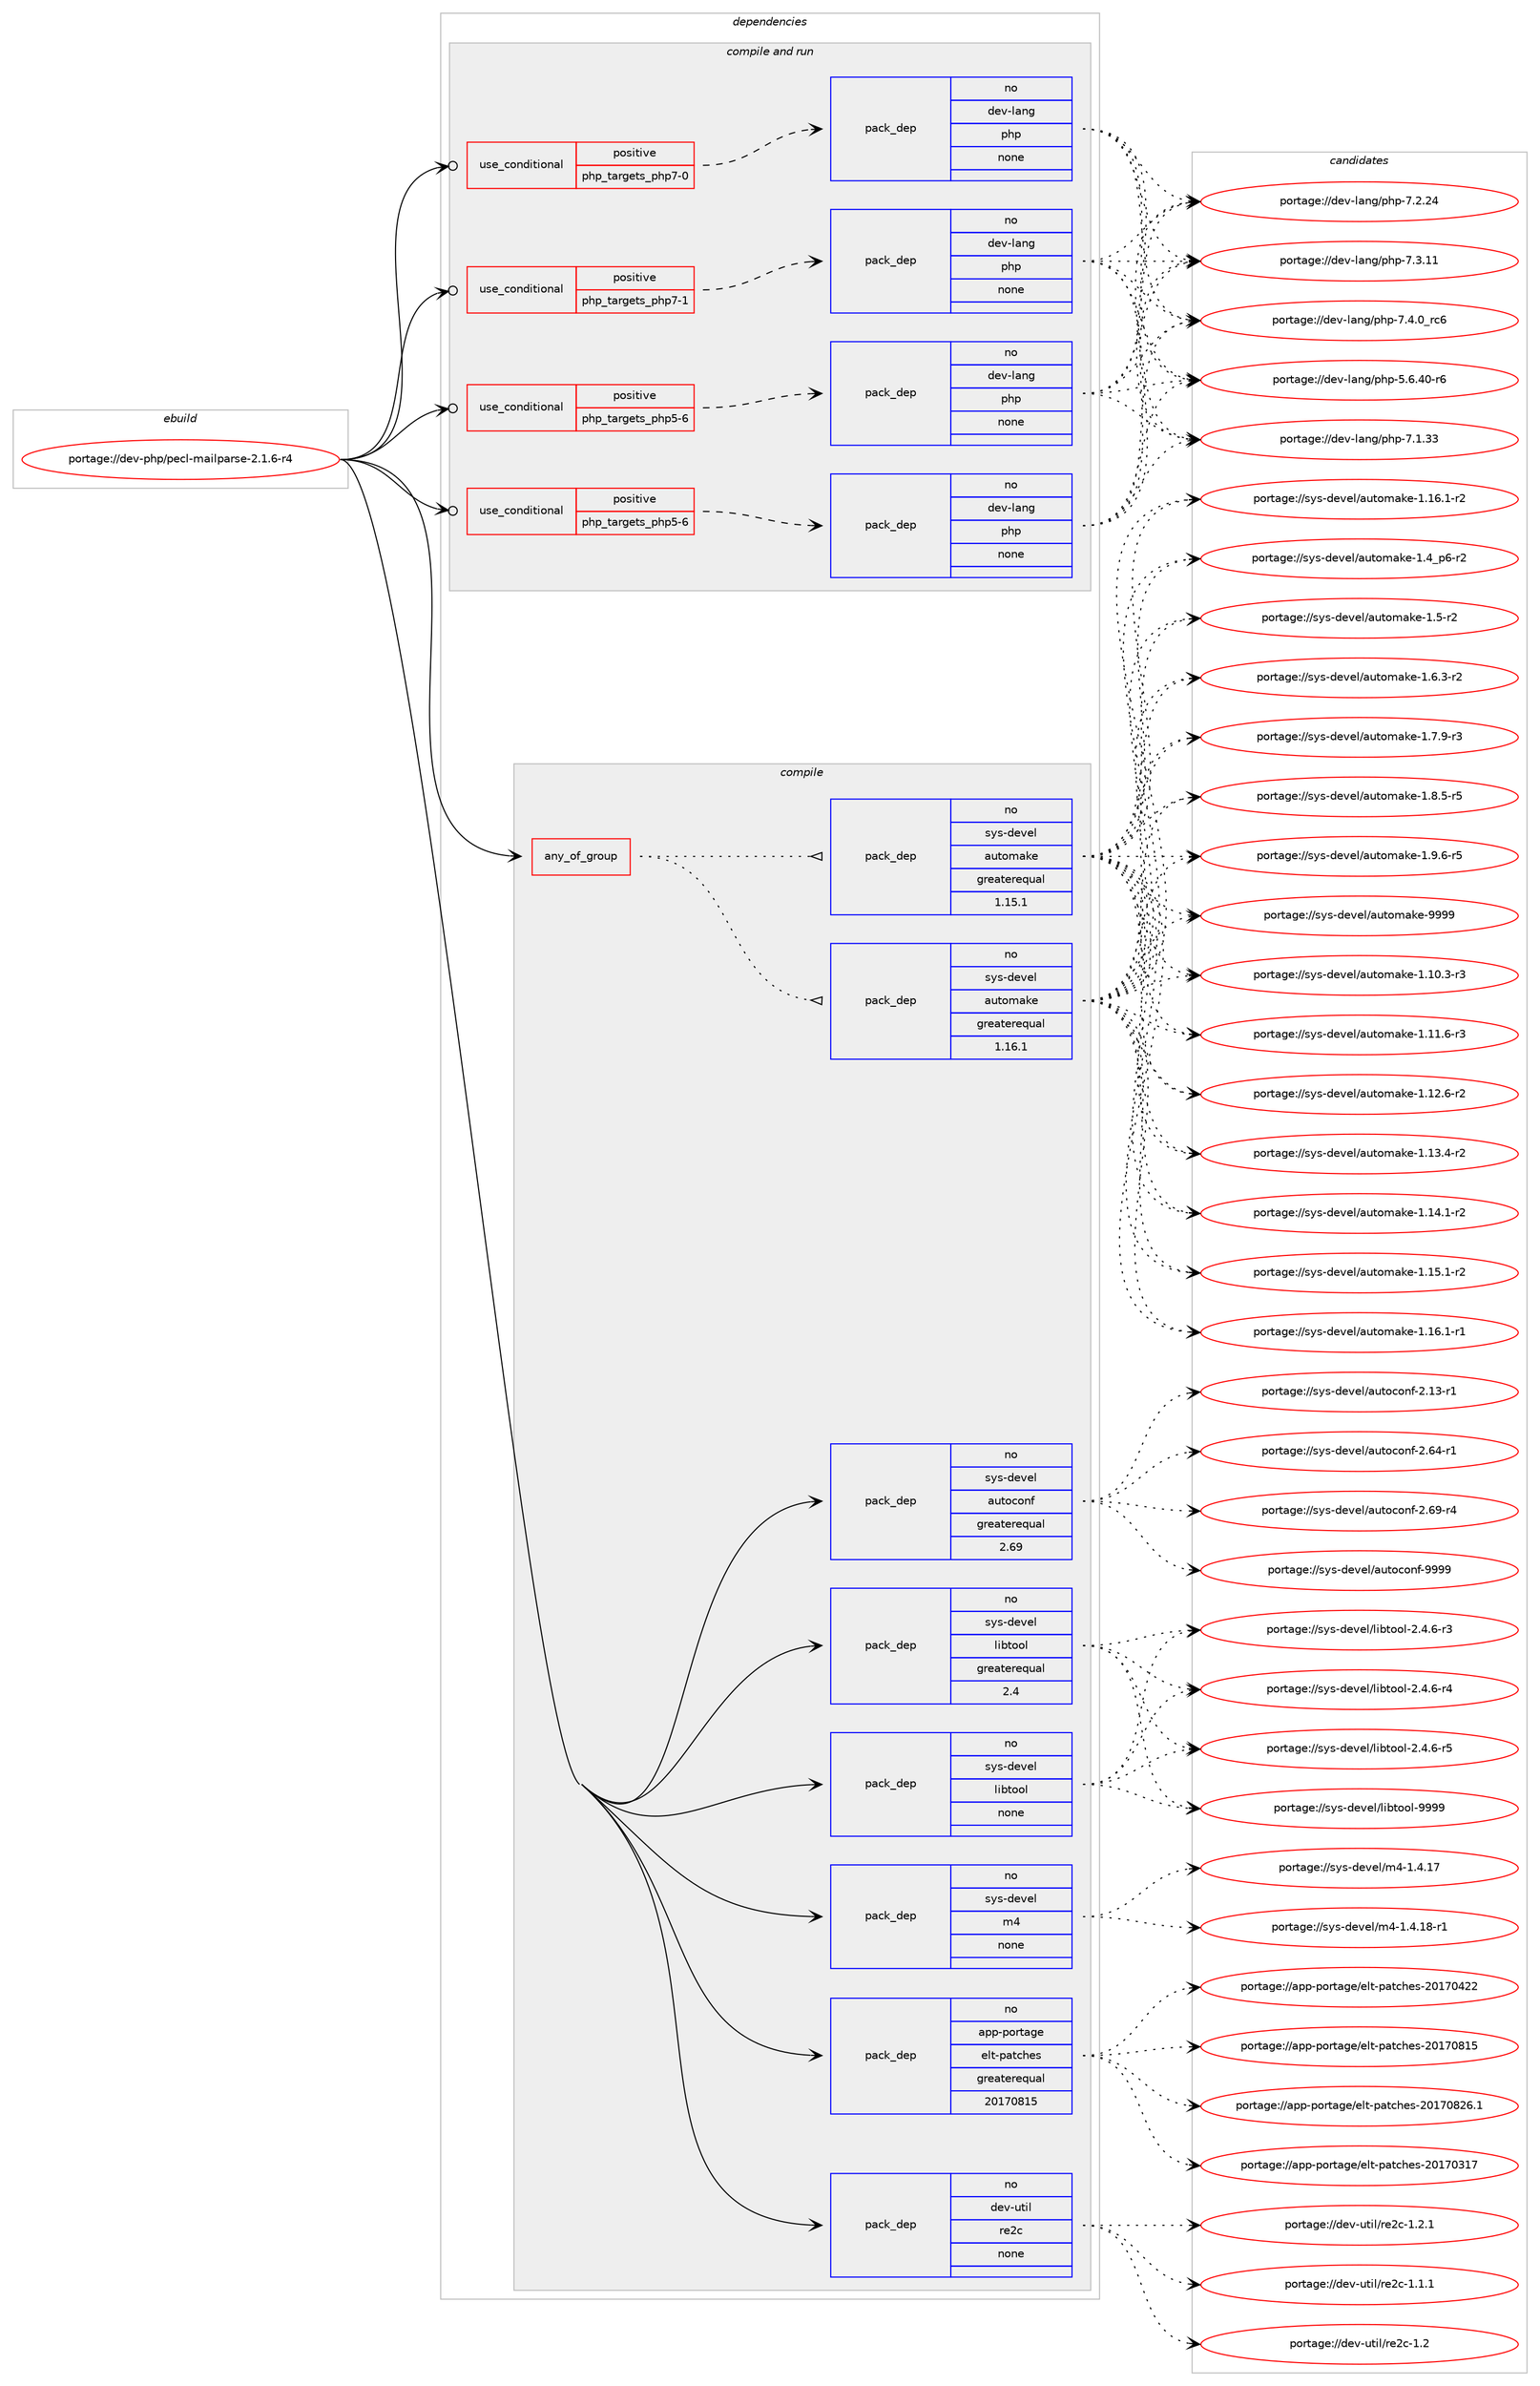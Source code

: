 digraph prolog {

# *************
# Graph options
# *************

newrank=true;
concentrate=true;
compound=true;
graph [rankdir=LR,fontname=Helvetica,fontsize=10,ranksep=1.5];#, ranksep=2.5, nodesep=0.2];
edge  [arrowhead=vee];
node  [fontname=Helvetica,fontsize=10];

# **********
# The ebuild
# **********

subgraph cluster_leftcol {
color=gray;
rank=same;
label=<<i>ebuild</i>>;
id [label="portage://dev-php/pecl-mailparse-2.1.6-r4", color=red, width=4, href="../dev-php/pecl-mailparse-2.1.6-r4.svg"];
}

# ****************
# The dependencies
# ****************

subgraph cluster_midcol {
color=gray;
label=<<i>dependencies</i>>;
subgraph cluster_compile {
fillcolor="#eeeeee";
style=filled;
label=<<i>compile</i>>;
subgraph any3167 {
dependency125245 [label=<<TABLE BORDER="0" CELLBORDER="1" CELLSPACING="0" CELLPADDING="4"><TR><TD CELLPADDING="10">any_of_group</TD></TR></TABLE>>, shape=none, color=red];subgraph pack97760 {
dependency125246 [label=<<TABLE BORDER="0" CELLBORDER="1" CELLSPACING="0" CELLPADDING="4" WIDTH="220"><TR><TD ROWSPAN="6" CELLPADDING="30">pack_dep</TD></TR><TR><TD WIDTH="110">no</TD></TR><TR><TD>sys-devel</TD></TR><TR><TD>automake</TD></TR><TR><TD>greaterequal</TD></TR><TR><TD>1.16.1</TD></TR></TABLE>>, shape=none, color=blue];
}
dependency125245:e -> dependency125246:w [weight=20,style="dotted",arrowhead="oinv"];
subgraph pack97761 {
dependency125247 [label=<<TABLE BORDER="0" CELLBORDER="1" CELLSPACING="0" CELLPADDING="4" WIDTH="220"><TR><TD ROWSPAN="6" CELLPADDING="30">pack_dep</TD></TR><TR><TD WIDTH="110">no</TD></TR><TR><TD>sys-devel</TD></TR><TR><TD>automake</TD></TR><TR><TD>greaterequal</TD></TR><TR><TD>1.15.1</TD></TR></TABLE>>, shape=none, color=blue];
}
dependency125245:e -> dependency125247:w [weight=20,style="dotted",arrowhead="oinv"];
}
id:e -> dependency125245:w [weight=20,style="solid",arrowhead="vee"];
subgraph pack97762 {
dependency125248 [label=<<TABLE BORDER="0" CELLBORDER="1" CELLSPACING="0" CELLPADDING="4" WIDTH="220"><TR><TD ROWSPAN="6" CELLPADDING="30">pack_dep</TD></TR><TR><TD WIDTH="110">no</TD></TR><TR><TD>app-portage</TD></TR><TR><TD>elt-patches</TD></TR><TR><TD>greaterequal</TD></TR><TR><TD>20170815</TD></TR></TABLE>>, shape=none, color=blue];
}
id:e -> dependency125248:w [weight=20,style="solid",arrowhead="vee"];
subgraph pack97763 {
dependency125249 [label=<<TABLE BORDER="0" CELLBORDER="1" CELLSPACING="0" CELLPADDING="4" WIDTH="220"><TR><TD ROWSPAN="6" CELLPADDING="30">pack_dep</TD></TR><TR><TD WIDTH="110">no</TD></TR><TR><TD>dev-util</TD></TR><TR><TD>re2c</TD></TR><TR><TD>none</TD></TR><TR><TD></TD></TR></TABLE>>, shape=none, color=blue];
}
id:e -> dependency125249:w [weight=20,style="solid",arrowhead="vee"];
subgraph pack97764 {
dependency125250 [label=<<TABLE BORDER="0" CELLBORDER="1" CELLSPACING="0" CELLPADDING="4" WIDTH="220"><TR><TD ROWSPAN="6" CELLPADDING="30">pack_dep</TD></TR><TR><TD WIDTH="110">no</TD></TR><TR><TD>sys-devel</TD></TR><TR><TD>autoconf</TD></TR><TR><TD>greaterequal</TD></TR><TR><TD>2.69</TD></TR></TABLE>>, shape=none, color=blue];
}
id:e -> dependency125250:w [weight=20,style="solid",arrowhead="vee"];
subgraph pack97765 {
dependency125251 [label=<<TABLE BORDER="0" CELLBORDER="1" CELLSPACING="0" CELLPADDING="4" WIDTH="220"><TR><TD ROWSPAN="6" CELLPADDING="30">pack_dep</TD></TR><TR><TD WIDTH="110">no</TD></TR><TR><TD>sys-devel</TD></TR><TR><TD>libtool</TD></TR><TR><TD>greaterequal</TD></TR><TR><TD>2.4</TD></TR></TABLE>>, shape=none, color=blue];
}
id:e -> dependency125251:w [weight=20,style="solid",arrowhead="vee"];
subgraph pack97766 {
dependency125252 [label=<<TABLE BORDER="0" CELLBORDER="1" CELLSPACING="0" CELLPADDING="4" WIDTH="220"><TR><TD ROWSPAN="6" CELLPADDING="30">pack_dep</TD></TR><TR><TD WIDTH="110">no</TD></TR><TR><TD>sys-devel</TD></TR><TR><TD>libtool</TD></TR><TR><TD>none</TD></TR><TR><TD></TD></TR></TABLE>>, shape=none, color=blue];
}
id:e -> dependency125252:w [weight=20,style="solid",arrowhead="vee"];
subgraph pack97767 {
dependency125253 [label=<<TABLE BORDER="0" CELLBORDER="1" CELLSPACING="0" CELLPADDING="4" WIDTH="220"><TR><TD ROWSPAN="6" CELLPADDING="30">pack_dep</TD></TR><TR><TD WIDTH="110">no</TD></TR><TR><TD>sys-devel</TD></TR><TR><TD>m4</TD></TR><TR><TD>none</TD></TR><TR><TD></TD></TR></TABLE>>, shape=none, color=blue];
}
id:e -> dependency125253:w [weight=20,style="solid",arrowhead="vee"];
}
subgraph cluster_compileandrun {
fillcolor="#eeeeee";
style=filled;
label=<<i>compile and run</i>>;
subgraph cond24253 {
dependency125254 [label=<<TABLE BORDER="0" CELLBORDER="1" CELLSPACING="0" CELLPADDING="4"><TR><TD ROWSPAN="3" CELLPADDING="10">use_conditional</TD></TR><TR><TD>positive</TD></TR><TR><TD>php_targets_php5-6</TD></TR></TABLE>>, shape=none, color=red];
subgraph pack97768 {
dependency125255 [label=<<TABLE BORDER="0" CELLBORDER="1" CELLSPACING="0" CELLPADDING="4" WIDTH="220"><TR><TD ROWSPAN="6" CELLPADDING="30">pack_dep</TD></TR><TR><TD WIDTH="110">no</TD></TR><TR><TD>dev-lang</TD></TR><TR><TD>php</TD></TR><TR><TD>none</TD></TR><TR><TD></TD></TR></TABLE>>, shape=none, color=blue];
}
dependency125254:e -> dependency125255:w [weight=20,style="dashed",arrowhead="vee"];
}
id:e -> dependency125254:w [weight=20,style="solid",arrowhead="odotvee"];
subgraph cond24254 {
dependency125256 [label=<<TABLE BORDER="0" CELLBORDER="1" CELLSPACING="0" CELLPADDING="4"><TR><TD ROWSPAN="3" CELLPADDING="10">use_conditional</TD></TR><TR><TD>positive</TD></TR><TR><TD>php_targets_php5-6</TD></TR></TABLE>>, shape=none, color=red];
subgraph pack97769 {
dependency125257 [label=<<TABLE BORDER="0" CELLBORDER="1" CELLSPACING="0" CELLPADDING="4" WIDTH="220"><TR><TD ROWSPAN="6" CELLPADDING="30">pack_dep</TD></TR><TR><TD WIDTH="110">no</TD></TR><TR><TD>dev-lang</TD></TR><TR><TD>php</TD></TR><TR><TD>none</TD></TR><TR><TD></TD></TR></TABLE>>, shape=none, color=blue];
}
dependency125256:e -> dependency125257:w [weight=20,style="dashed",arrowhead="vee"];
}
id:e -> dependency125256:w [weight=20,style="solid",arrowhead="odotvee"];
subgraph cond24255 {
dependency125258 [label=<<TABLE BORDER="0" CELLBORDER="1" CELLSPACING="0" CELLPADDING="4"><TR><TD ROWSPAN="3" CELLPADDING="10">use_conditional</TD></TR><TR><TD>positive</TD></TR><TR><TD>php_targets_php7-0</TD></TR></TABLE>>, shape=none, color=red];
subgraph pack97770 {
dependency125259 [label=<<TABLE BORDER="0" CELLBORDER="1" CELLSPACING="0" CELLPADDING="4" WIDTH="220"><TR><TD ROWSPAN="6" CELLPADDING="30">pack_dep</TD></TR><TR><TD WIDTH="110">no</TD></TR><TR><TD>dev-lang</TD></TR><TR><TD>php</TD></TR><TR><TD>none</TD></TR><TR><TD></TD></TR></TABLE>>, shape=none, color=blue];
}
dependency125258:e -> dependency125259:w [weight=20,style="dashed",arrowhead="vee"];
}
id:e -> dependency125258:w [weight=20,style="solid",arrowhead="odotvee"];
subgraph cond24256 {
dependency125260 [label=<<TABLE BORDER="0" CELLBORDER="1" CELLSPACING="0" CELLPADDING="4"><TR><TD ROWSPAN="3" CELLPADDING="10">use_conditional</TD></TR><TR><TD>positive</TD></TR><TR><TD>php_targets_php7-1</TD></TR></TABLE>>, shape=none, color=red];
subgraph pack97771 {
dependency125261 [label=<<TABLE BORDER="0" CELLBORDER="1" CELLSPACING="0" CELLPADDING="4" WIDTH="220"><TR><TD ROWSPAN="6" CELLPADDING="30">pack_dep</TD></TR><TR><TD WIDTH="110">no</TD></TR><TR><TD>dev-lang</TD></TR><TR><TD>php</TD></TR><TR><TD>none</TD></TR><TR><TD></TD></TR></TABLE>>, shape=none, color=blue];
}
dependency125260:e -> dependency125261:w [weight=20,style="dashed",arrowhead="vee"];
}
id:e -> dependency125260:w [weight=20,style="solid",arrowhead="odotvee"];
}
subgraph cluster_run {
fillcolor="#eeeeee";
style=filled;
label=<<i>run</i>>;
}
}

# **************
# The candidates
# **************

subgraph cluster_choices {
rank=same;
color=gray;
label=<<i>candidates</i>>;

subgraph choice97760 {
color=black;
nodesep=1;
choiceportage11512111545100101118101108479711711611110997107101454946494846514511451 [label="portage://sys-devel/automake-1.10.3-r3", color=red, width=4,href="../sys-devel/automake-1.10.3-r3.svg"];
choiceportage11512111545100101118101108479711711611110997107101454946494946544511451 [label="portage://sys-devel/automake-1.11.6-r3", color=red, width=4,href="../sys-devel/automake-1.11.6-r3.svg"];
choiceportage11512111545100101118101108479711711611110997107101454946495046544511450 [label="portage://sys-devel/automake-1.12.6-r2", color=red, width=4,href="../sys-devel/automake-1.12.6-r2.svg"];
choiceportage11512111545100101118101108479711711611110997107101454946495146524511450 [label="portage://sys-devel/automake-1.13.4-r2", color=red, width=4,href="../sys-devel/automake-1.13.4-r2.svg"];
choiceportage11512111545100101118101108479711711611110997107101454946495246494511450 [label="portage://sys-devel/automake-1.14.1-r2", color=red, width=4,href="../sys-devel/automake-1.14.1-r2.svg"];
choiceportage11512111545100101118101108479711711611110997107101454946495346494511450 [label="portage://sys-devel/automake-1.15.1-r2", color=red, width=4,href="../sys-devel/automake-1.15.1-r2.svg"];
choiceportage11512111545100101118101108479711711611110997107101454946495446494511449 [label="portage://sys-devel/automake-1.16.1-r1", color=red, width=4,href="../sys-devel/automake-1.16.1-r1.svg"];
choiceportage11512111545100101118101108479711711611110997107101454946495446494511450 [label="portage://sys-devel/automake-1.16.1-r2", color=red, width=4,href="../sys-devel/automake-1.16.1-r2.svg"];
choiceportage115121115451001011181011084797117116111109971071014549465295112544511450 [label="portage://sys-devel/automake-1.4_p6-r2", color=red, width=4,href="../sys-devel/automake-1.4_p6-r2.svg"];
choiceportage11512111545100101118101108479711711611110997107101454946534511450 [label="portage://sys-devel/automake-1.5-r2", color=red, width=4,href="../sys-devel/automake-1.5-r2.svg"];
choiceportage115121115451001011181011084797117116111109971071014549465446514511450 [label="portage://sys-devel/automake-1.6.3-r2", color=red, width=4,href="../sys-devel/automake-1.6.3-r2.svg"];
choiceportage115121115451001011181011084797117116111109971071014549465546574511451 [label="portage://sys-devel/automake-1.7.9-r3", color=red, width=4,href="../sys-devel/automake-1.7.9-r3.svg"];
choiceportage115121115451001011181011084797117116111109971071014549465646534511453 [label="portage://sys-devel/automake-1.8.5-r5", color=red, width=4,href="../sys-devel/automake-1.8.5-r5.svg"];
choiceportage115121115451001011181011084797117116111109971071014549465746544511453 [label="portage://sys-devel/automake-1.9.6-r5", color=red, width=4,href="../sys-devel/automake-1.9.6-r5.svg"];
choiceportage115121115451001011181011084797117116111109971071014557575757 [label="portage://sys-devel/automake-9999", color=red, width=4,href="../sys-devel/automake-9999.svg"];
dependency125246:e -> choiceportage11512111545100101118101108479711711611110997107101454946494846514511451:w [style=dotted,weight="100"];
dependency125246:e -> choiceportage11512111545100101118101108479711711611110997107101454946494946544511451:w [style=dotted,weight="100"];
dependency125246:e -> choiceportage11512111545100101118101108479711711611110997107101454946495046544511450:w [style=dotted,weight="100"];
dependency125246:e -> choiceportage11512111545100101118101108479711711611110997107101454946495146524511450:w [style=dotted,weight="100"];
dependency125246:e -> choiceportage11512111545100101118101108479711711611110997107101454946495246494511450:w [style=dotted,weight="100"];
dependency125246:e -> choiceportage11512111545100101118101108479711711611110997107101454946495346494511450:w [style=dotted,weight="100"];
dependency125246:e -> choiceportage11512111545100101118101108479711711611110997107101454946495446494511449:w [style=dotted,weight="100"];
dependency125246:e -> choiceportage11512111545100101118101108479711711611110997107101454946495446494511450:w [style=dotted,weight="100"];
dependency125246:e -> choiceportage115121115451001011181011084797117116111109971071014549465295112544511450:w [style=dotted,weight="100"];
dependency125246:e -> choiceportage11512111545100101118101108479711711611110997107101454946534511450:w [style=dotted,weight="100"];
dependency125246:e -> choiceportage115121115451001011181011084797117116111109971071014549465446514511450:w [style=dotted,weight="100"];
dependency125246:e -> choiceportage115121115451001011181011084797117116111109971071014549465546574511451:w [style=dotted,weight="100"];
dependency125246:e -> choiceportage115121115451001011181011084797117116111109971071014549465646534511453:w [style=dotted,weight="100"];
dependency125246:e -> choiceportage115121115451001011181011084797117116111109971071014549465746544511453:w [style=dotted,weight="100"];
dependency125246:e -> choiceportage115121115451001011181011084797117116111109971071014557575757:w [style=dotted,weight="100"];
}
subgraph choice97761 {
color=black;
nodesep=1;
choiceportage11512111545100101118101108479711711611110997107101454946494846514511451 [label="portage://sys-devel/automake-1.10.3-r3", color=red, width=4,href="../sys-devel/automake-1.10.3-r3.svg"];
choiceportage11512111545100101118101108479711711611110997107101454946494946544511451 [label="portage://sys-devel/automake-1.11.6-r3", color=red, width=4,href="../sys-devel/automake-1.11.6-r3.svg"];
choiceportage11512111545100101118101108479711711611110997107101454946495046544511450 [label="portage://sys-devel/automake-1.12.6-r2", color=red, width=4,href="../sys-devel/automake-1.12.6-r2.svg"];
choiceportage11512111545100101118101108479711711611110997107101454946495146524511450 [label="portage://sys-devel/automake-1.13.4-r2", color=red, width=4,href="../sys-devel/automake-1.13.4-r2.svg"];
choiceportage11512111545100101118101108479711711611110997107101454946495246494511450 [label="portage://sys-devel/automake-1.14.1-r2", color=red, width=4,href="../sys-devel/automake-1.14.1-r2.svg"];
choiceportage11512111545100101118101108479711711611110997107101454946495346494511450 [label="portage://sys-devel/automake-1.15.1-r2", color=red, width=4,href="../sys-devel/automake-1.15.1-r2.svg"];
choiceportage11512111545100101118101108479711711611110997107101454946495446494511449 [label="portage://sys-devel/automake-1.16.1-r1", color=red, width=4,href="../sys-devel/automake-1.16.1-r1.svg"];
choiceportage11512111545100101118101108479711711611110997107101454946495446494511450 [label="portage://sys-devel/automake-1.16.1-r2", color=red, width=4,href="../sys-devel/automake-1.16.1-r2.svg"];
choiceportage115121115451001011181011084797117116111109971071014549465295112544511450 [label="portage://sys-devel/automake-1.4_p6-r2", color=red, width=4,href="../sys-devel/automake-1.4_p6-r2.svg"];
choiceportage11512111545100101118101108479711711611110997107101454946534511450 [label="portage://sys-devel/automake-1.5-r2", color=red, width=4,href="../sys-devel/automake-1.5-r2.svg"];
choiceportage115121115451001011181011084797117116111109971071014549465446514511450 [label="portage://sys-devel/automake-1.6.3-r2", color=red, width=4,href="../sys-devel/automake-1.6.3-r2.svg"];
choiceportage115121115451001011181011084797117116111109971071014549465546574511451 [label="portage://sys-devel/automake-1.7.9-r3", color=red, width=4,href="../sys-devel/automake-1.7.9-r3.svg"];
choiceportage115121115451001011181011084797117116111109971071014549465646534511453 [label="portage://sys-devel/automake-1.8.5-r5", color=red, width=4,href="../sys-devel/automake-1.8.5-r5.svg"];
choiceportage115121115451001011181011084797117116111109971071014549465746544511453 [label="portage://sys-devel/automake-1.9.6-r5", color=red, width=4,href="../sys-devel/automake-1.9.6-r5.svg"];
choiceportage115121115451001011181011084797117116111109971071014557575757 [label="portage://sys-devel/automake-9999", color=red, width=4,href="../sys-devel/automake-9999.svg"];
dependency125247:e -> choiceportage11512111545100101118101108479711711611110997107101454946494846514511451:w [style=dotted,weight="100"];
dependency125247:e -> choiceportage11512111545100101118101108479711711611110997107101454946494946544511451:w [style=dotted,weight="100"];
dependency125247:e -> choiceportage11512111545100101118101108479711711611110997107101454946495046544511450:w [style=dotted,weight="100"];
dependency125247:e -> choiceportage11512111545100101118101108479711711611110997107101454946495146524511450:w [style=dotted,weight="100"];
dependency125247:e -> choiceportage11512111545100101118101108479711711611110997107101454946495246494511450:w [style=dotted,weight="100"];
dependency125247:e -> choiceportage11512111545100101118101108479711711611110997107101454946495346494511450:w [style=dotted,weight="100"];
dependency125247:e -> choiceportage11512111545100101118101108479711711611110997107101454946495446494511449:w [style=dotted,weight="100"];
dependency125247:e -> choiceportage11512111545100101118101108479711711611110997107101454946495446494511450:w [style=dotted,weight="100"];
dependency125247:e -> choiceportage115121115451001011181011084797117116111109971071014549465295112544511450:w [style=dotted,weight="100"];
dependency125247:e -> choiceportage11512111545100101118101108479711711611110997107101454946534511450:w [style=dotted,weight="100"];
dependency125247:e -> choiceportage115121115451001011181011084797117116111109971071014549465446514511450:w [style=dotted,weight="100"];
dependency125247:e -> choiceportage115121115451001011181011084797117116111109971071014549465546574511451:w [style=dotted,weight="100"];
dependency125247:e -> choiceportage115121115451001011181011084797117116111109971071014549465646534511453:w [style=dotted,weight="100"];
dependency125247:e -> choiceportage115121115451001011181011084797117116111109971071014549465746544511453:w [style=dotted,weight="100"];
dependency125247:e -> choiceportage115121115451001011181011084797117116111109971071014557575757:w [style=dotted,weight="100"];
}
subgraph choice97762 {
color=black;
nodesep=1;
choiceportage97112112451121111141169710310147101108116451129711699104101115455048495548514955 [label="portage://app-portage/elt-patches-20170317", color=red, width=4,href="../app-portage/elt-patches-20170317.svg"];
choiceportage97112112451121111141169710310147101108116451129711699104101115455048495548525050 [label="portage://app-portage/elt-patches-20170422", color=red, width=4,href="../app-portage/elt-patches-20170422.svg"];
choiceportage97112112451121111141169710310147101108116451129711699104101115455048495548564953 [label="portage://app-portage/elt-patches-20170815", color=red, width=4,href="../app-portage/elt-patches-20170815.svg"];
choiceportage971121124511211111411697103101471011081164511297116991041011154550484955485650544649 [label="portage://app-portage/elt-patches-20170826.1", color=red, width=4,href="../app-portage/elt-patches-20170826.1.svg"];
dependency125248:e -> choiceportage97112112451121111141169710310147101108116451129711699104101115455048495548514955:w [style=dotted,weight="100"];
dependency125248:e -> choiceportage97112112451121111141169710310147101108116451129711699104101115455048495548525050:w [style=dotted,weight="100"];
dependency125248:e -> choiceportage97112112451121111141169710310147101108116451129711699104101115455048495548564953:w [style=dotted,weight="100"];
dependency125248:e -> choiceportage971121124511211111411697103101471011081164511297116991041011154550484955485650544649:w [style=dotted,weight="100"];
}
subgraph choice97763 {
color=black;
nodesep=1;
choiceportage10010111845117116105108471141015099454946494649 [label="portage://dev-util/re2c-1.1.1", color=red, width=4,href="../dev-util/re2c-1.1.1.svg"];
choiceportage1001011184511711610510847114101509945494650 [label="portage://dev-util/re2c-1.2", color=red, width=4,href="../dev-util/re2c-1.2.svg"];
choiceportage10010111845117116105108471141015099454946504649 [label="portage://dev-util/re2c-1.2.1", color=red, width=4,href="../dev-util/re2c-1.2.1.svg"];
dependency125249:e -> choiceportage10010111845117116105108471141015099454946494649:w [style=dotted,weight="100"];
dependency125249:e -> choiceportage1001011184511711610510847114101509945494650:w [style=dotted,weight="100"];
dependency125249:e -> choiceportage10010111845117116105108471141015099454946504649:w [style=dotted,weight="100"];
}
subgraph choice97764 {
color=black;
nodesep=1;
choiceportage1151211154510010111810110847971171161119911111010245504649514511449 [label="portage://sys-devel/autoconf-2.13-r1", color=red, width=4,href="../sys-devel/autoconf-2.13-r1.svg"];
choiceportage1151211154510010111810110847971171161119911111010245504654524511449 [label="portage://sys-devel/autoconf-2.64-r1", color=red, width=4,href="../sys-devel/autoconf-2.64-r1.svg"];
choiceportage1151211154510010111810110847971171161119911111010245504654574511452 [label="portage://sys-devel/autoconf-2.69-r4", color=red, width=4,href="../sys-devel/autoconf-2.69-r4.svg"];
choiceportage115121115451001011181011084797117116111991111101024557575757 [label="portage://sys-devel/autoconf-9999", color=red, width=4,href="../sys-devel/autoconf-9999.svg"];
dependency125250:e -> choiceportage1151211154510010111810110847971171161119911111010245504649514511449:w [style=dotted,weight="100"];
dependency125250:e -> choiceportage1151211154510010111810110847971171161119911111010245504654524511449:w [style=dotted,weight="100"];
dependency125250:e -> choiceportage1151211154510010111810110847971171161119911111010245504654574511452:w [style=dotted,weight="100"];
dependency125250:e -> choiceportage115121115451001011181011084797117116111991111101024557575757:w [style=dotted,weight="100"];
}
subgraph choice97765 {
color=black;
nodesep=1;
choiceportage1151211154510010111810110847108105981161111111084550465246544511451 [label="portage://sys-devel/libtool-2.4.6-r3", color=red, width=4,href="../sys-devel/libtool-2.4.6-r3.svg"];
choiceportage1151211154510010111810110847108105981161111111084550465246544511452 [label="portage://sys-devel/libtool-2.4.6-r4", color=red, width=4,href="../sys-devel/libtool-2.4.6-r4.svg"];
choiceportage1151211154510010111810110847108105981161111111084550465246544511453 [label="portage://sys-devel/libtool-2.4.6-r5", color=red, width=4,href="../sys-devel/libtool-2.4.6-r5.svg"];
choiceportage1151211154510010111810110847108105981161111111084557575757 [label="portage://sys-devel/libtool-9999", color=red, width=4,href="../sys-devel/libtool-9999.svg"];
dependency125251:e -> choiceportage1151211154510010111810110847108105981161111111084550465246544511451:w [style=dotted,weight="100"];
dependency125251:e -> choiceportage1151211154510010111810110847108105981161111111084550465246544511452:w [style=dotted,weight="100"];
dependency125251:e -> choiceportage1151211154510010111810110847108105981161111111084550465246544511453:w [style=dotted,weight="100"];
dependency125251:e -> choiceportage1151211154510010111810110847108105981161111111084557575757:w [style=dotted,weight="100"];
}
subgraph choice97766 {
color=black;
nodesep=1;
choiceportage1151211154510010111810110847108105981161111111084550465246544511451 [label="portage://sys-devel/libtool-2.4.6-r3", color=red, width=4,href="../sys-devel/libtool-2.4.6-r3.svg"];
choiceportage1151211154510010111810110847108105981161111111084550465246544511452 [label="portage://sys-devel/libtool-2.4.6-r4", color=red, width=4,href="../sys-devel/libtool-2.4.6-r4.svg"];
choiceportage1151211154510010111810110847108105981161111111084550465246544511453 [label="portage://sys-devel/libtool-2.4.6-r5", color=red, width=4,href="../sys-devel/libtool-2.4.6-r5.svg"];
choiceportage1151211154510010111810110847108105981161111111084557575757 [label="portage://sys-devel/libtool-9999", color=red, width=4,href="../sys-devel/libtool-9999.svg"];
dependency125252:e -> choiceportage1151211154510010111810110847108105981161111111084550465246544511451:w [style=dotted,weight="100"];
dependency125252:e -> choiceportage1151211154510010111810110847108105981161111111084550465246544511452:w [style=dotted,weight="100"];
dependency125252:e -> choiceportage1151211154510010111810110847108105981161111111084550465246544511453:w [style=dotted,weight="100"];
dependency125252:e -> choiceportage1151211154510010111810110847108105981161111111084557575757:w [style=dotted,weight="100"];
}
subgraph choice97767 {
color=black;
nodesep=1;
choiceportage11512111545100101118101108471095245494652464955 [label="portage://sys-devel/m4-1.4.17", color=red, width=4,href="../sys-devel/m4-1.4.17.svg"];
choiceportage115121115451001011181011084710952454946524649564511449 [label="portage://sys-devel/m4-1.4.18-r1", color=red, width=4,href="../sys-devel/m4-1.4.18-r1.svg"];
dependency125253:e -> choiceportage11512111545100101118101108471095245494652464955:w [style=dotted,weight="100"];
dependency125253:e -> choiceportage115121115451001011181011084710952454946524649564511449:w [style=dotted,weight="100"];
}
subgraph choice97768 {
color=black;
nodesep=1;
choiceportage100101118451089711010347112104112455346544652484511454 [label="portage://dev-lang/php-5.6.40-r6", color=red, width=4,href="../dev-lang/php-5.6.40-r6.svg"];
choiceportage10010111845108971101034711210411245554649465151 [label="portage://dev-lang/php-7.1.33", color=red, width=4,href="../dev-lang/php-7.1.33.svg"];
choiceportage10010111845108971101034711210411245554650465052 [label="portage://dev-lang/php-7.2.24", color=red, width=4,href="../dev-lang/php-7.2.24.svg"];
choiceportage10010111845108971101034711210411245554651464949 [label="portage://dev-lang/php-7.3.11", color=red, width=4,href="../dev-lang/php-7.3.11.svg"];
choiceportage100101118451089711010347112104112455546524648951149954 [label="portage://dev-lang/php-7.4.0_rc6", color=red, width=4,href="../dev-lang/php-7.4.0_rc6.svg"];
dependency125255:e -> choiceportage100101118451089711010347112104112455346544652484511454:w [style=dotted,weight="100"];
dependency125255:e -> choiceportage10010111845108971101034711210411245554649465151:w [style=dotted,weight="100"];
dependency125255:e -> choiceportage10010111845108971101034711210411245554650465052:w [style=dotted,weight="100"];
dependency125255:e -> choiceportage10010111845108971101034711210411245554651464949:w [style=dotted,weight="100"];
dependency125255:e -> choiceportage100101118451089711010347112104112455546524648951149954:w [style=dotted,weight="100"];
}
subgraph choice97769 {
color=black;
nodesep=1;
choiceportage100101118451089711010347112104112455346544652484511454 [label="portage://dev-lang/php-5.6.40-r6", color=red, width=4,href="../dev-lang/php-5.6.40-r6.svg"];
choiceportage10010111845108971101034711210411245554649465151 [label="portage://dev-lang/php-7.1.33", color=red, width=4,href="../dev-lang/php-7.1.33.svg"];
choiceportage10010111845108971101034711210411245554650465052 [label="portage://dev-lang/php-7.2.24", color=red, width=4,href="../dev-lang/php-7.2.24.svg"];
choiceportage10010111845108971101034711210411245554651464949 [label="portage://dev-lang/php-7.3.11", color=red, width=4,href="../dev-lang/php-7.3.11.svg"];
choiceportage100101118451089711010347112104112455546524648951149954 [label="portage://dev-lang/php-7.4.0_rc6", color=red, width=4,href="../dev-lang/php-7.4.0_rc6.svg"];
dependency125257:e -> choiceportage100101118451089711010347112104112455346544652484511454:w [style=dotted,weight="100"];
dependency125257:e -> choiceportage10010111845108971101034711210411245554649465151:w [style=dotted,weight="100"];
dependency125257:e -> choiceportage10010111845108971101034711210411245554650465052:w [style=dotted,weight="100"];
dependency125257:e -> choiceportage10010111845108971101034711210411245554651464949:w [style=dotted,weight="100"];
dependency125257:e -> choiceportage100101118451089711010347112104112455546524648951149954:w [style=dotted,weight="100"];
}
subgraph choice97770 {
color=black;
nodesep=1;
choiceportage100101118451089711010347112104112455346544652484511454 [label="portage://dev-lang/php-5.6.40-r6", color=red, width=4,href="../dev-lang/php-5.6.40-r6.svg"];
choiceportage10010111845108971101034711210411245554649465151 [label="portage://dev-lang/php-7.1.33", color=red, width=4,href="../dev-lang/php-7.1.33.svg"];
choiceportage10010111845108971101034711210411245554650465052 [label="portage://dev-lang/php-7.2.24", color=red, width=4,href="../dev-lang/php-7.2.24.svg"];
choiceportage10010111845108971101034711210411245554651464949 [label="portage://dev-lang/php-7.3.11", color=red, width=4,href="../dev-lang/php-7.3.11.svg"];
choiceportage100101118451089711010347112104112455546524648951149954 [label="portage://dev-lang/php-7.4.0_rc6", color=red, width=4,href="../dev-lang/php-7.4.0_rc6.svg"];
dependency125259:e -> choiceportage100101118451089711010347112104112455346544652484511454:w [style=dotted,weight="100"];
dependency125259:e -> choiceportage10010111845108971101034711210411245554649465151:w [style=dotted,weight="100"];
dependency125259:e -> choiceportage10010111845108971101034711210411245554650465052:w [style=dotted,weight="100"];
dependency125259:e -> choiceportage10010111845108971101034711210411245554651464949:w [style=dotted,weight="100"];
dependency125259:e -> choiceportage100101118451089711010347112104112455546524648951149954:w [style=dotted,weight="100"];
}
subgraph choice97771 {
color=black;
nodesep=1;
choiceportage100101118451089711010347112104112455346544652484511454 [label="portage://dev-lang/php-5.6.40-r6", color=red, width=4,href="../dev-lang/php-5.6.40-r6.svg"];
choiceportage10010111845108971101034711210411245554649465151 [label="portage://dev-lang/php-7.1.33", color=red, width=4,href="../dev-lang/php-7.1.33.svg"];
choiceportage10010111845108971101034711210411245554650465052 [label="portage://dev-lang/php-7.2.24", color=red, width=4,href="../dev-lang/php-7.2.24.svg"];
choiceportage10010111845108971101034711210411245554651464949 [label="portage://dev-lang/php-7.3.11", color=red, width=4,href="../dev-lang/php-7.3.11.svg"];
choiceportage100101118451089711010347112104112455546524648951149954 [label="portage://dev-lang/php-7.4.0_rc6", color=red, width=4,href="../dev-lang/php-7.4.0_rc6.svg"];
dependency125261:e -> choiceportage100101118451089711010347112104112455346544652484511454:w [style=dotted,weight="100"];
dependency125261:e -> choiceportage10010111845108971101034711210411245554649465151:w [style=dotted,weight="100"];
dependency125261:e -> choiceportage10010111845108971101034711210411245554650465052:w [style=dotted,weight="100"];
dependency125261:e -> choiceportage10010111845108971101034711210411245554651464949:w [style=dotted,weight="100"];
dependency125261:e -> choiceportage100101118451089711010347112104112455546524648951149954:w [style=dotted,weight="100"];
}
}

}
